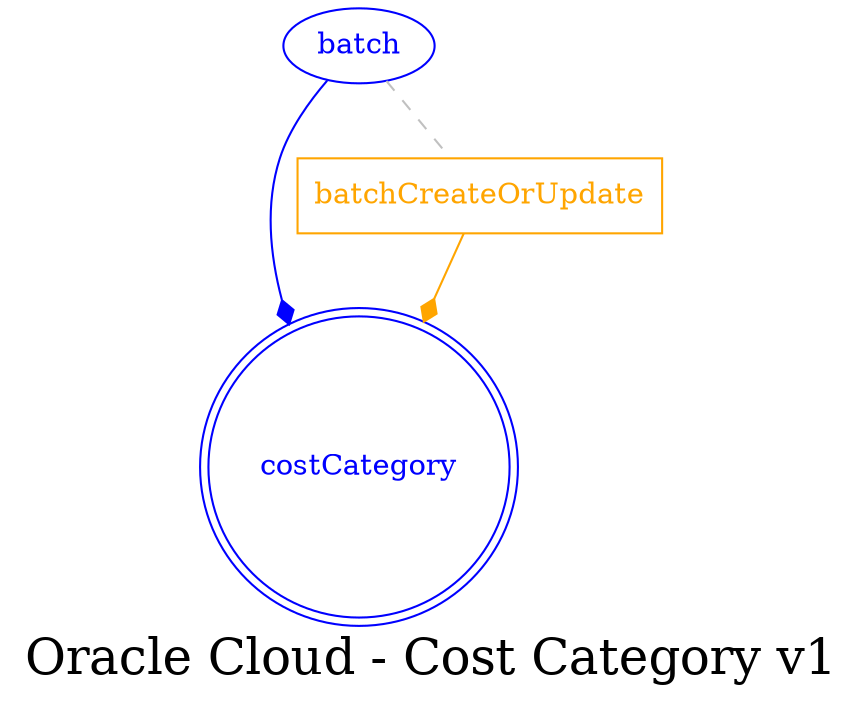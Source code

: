 digraph LexiconGraph {
graph[label="Oracle Cloud - Cost Category v1", fontsize=24]
splines=true
"costCategory" [color=blue, fontcolor=blue, shape=doublecircle]
"batchCreateOrUpdate" [color=orange, fontcolor=orange, shape=box]
"batchCreateOrUpdate" -> "costCategory" [color=orange, fontcolor=orange, arrowhead=diamond, arrowtail=none]
"batch" -> "batchCreateOrUpdate" [color=grey, fontcolor=grey, arrowhead=none, arrowtail=none, style=dashed]
"batch" -> "costCategory" [color=blue, fontcolor=blue, arrowhead=diamond, arrowtail=none]
"batch" [color=blue, fontcolor=blue, shape=ellipse]
}
